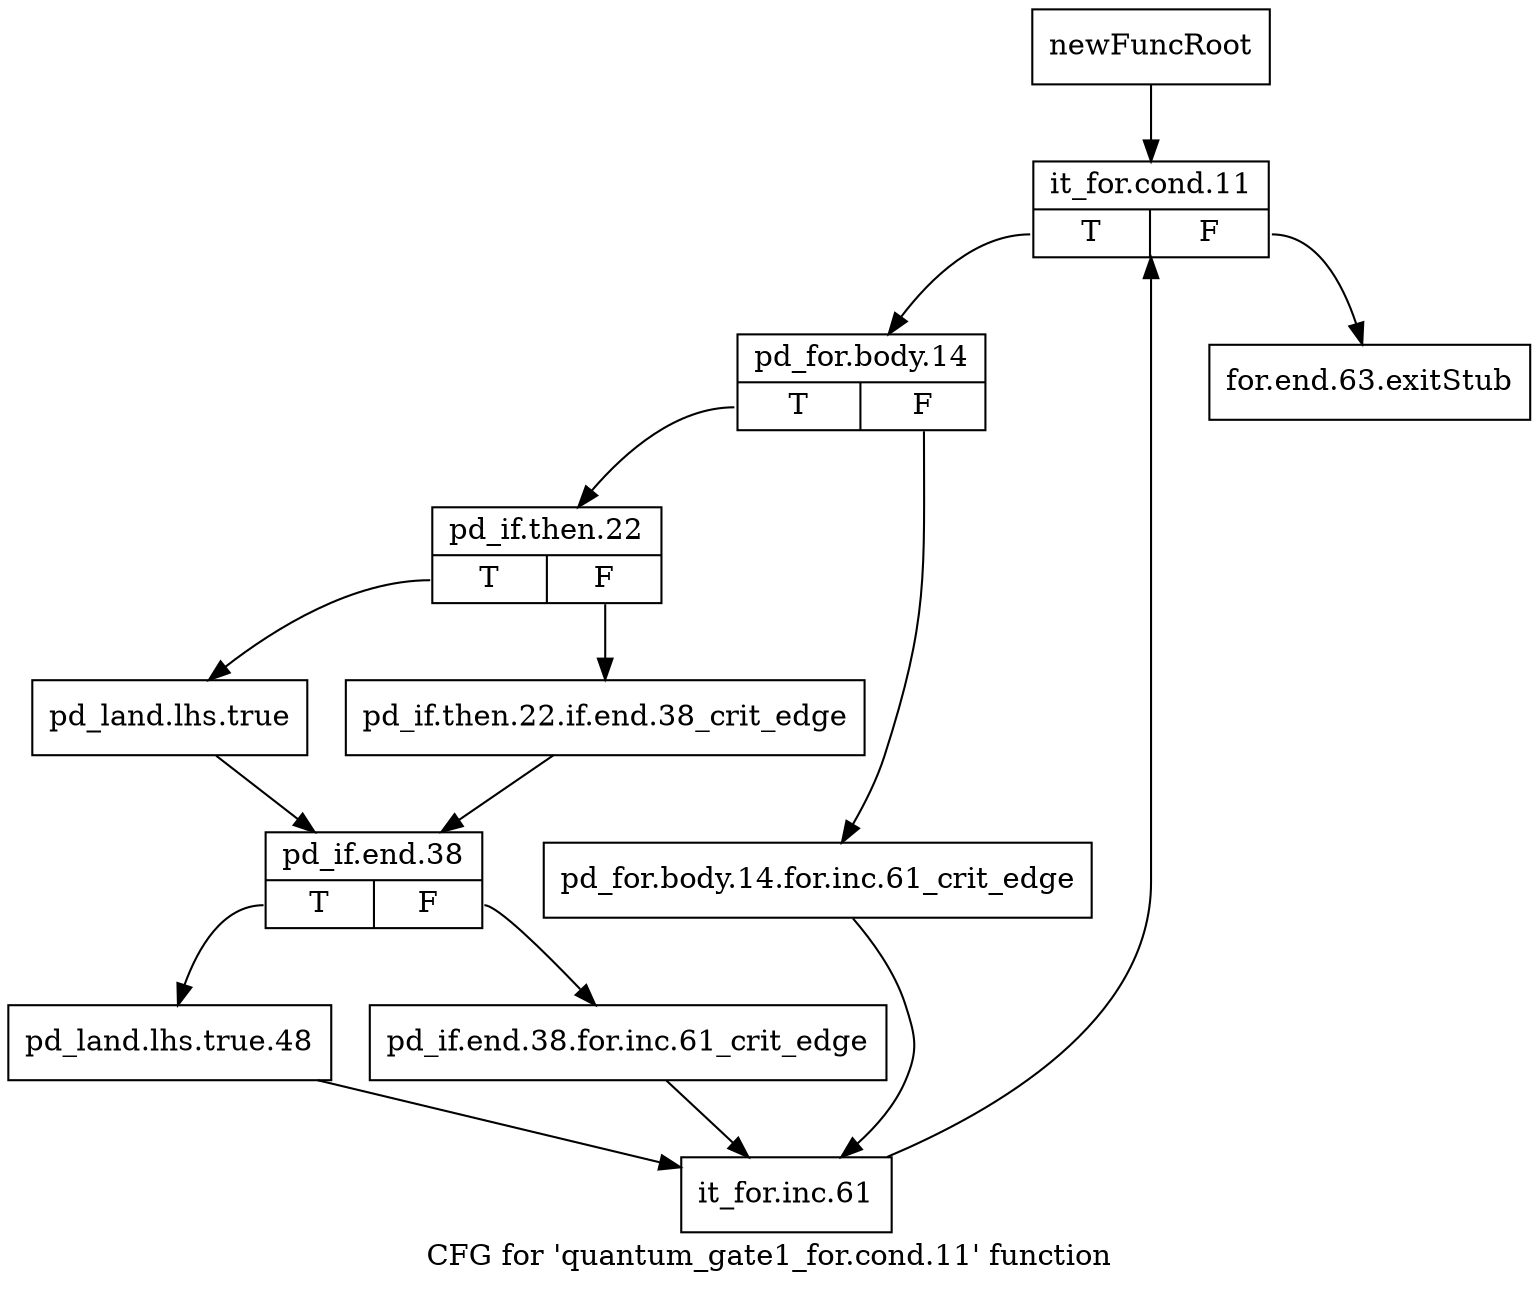 digraph "CFG for 'quantum_gate1_for.cond.11' function" {
	label="CFG for 'quantum_gate1_for.cond.11' function";

	Node0x1597e50 [shape=record,label="{newFuncRoot}"];
	Node0x1597e50 -> Node0x1597ef0;
	Node0x1597ea0 [shape=record,label="{for.end.63.exitStub}"];
	Node0x1597ef0 [shape=record,label="{it_for.cond.11|{<s0>T|<s1>F}}"];
	Node0x1597ef0:s0 -> Node0x1597f40;
	Node0x1597ef0:s1 -> Node0x1597ea0;
	Node0x1597f40 [shape=record,label="{pd_for.body.14|{<s0>T|<s1>F}}"];
	Node0x1597f40:s0 -> Node0x1597fe0;
	Node0x1597f40:s1 -> Node0x1597f90;
	Node0x1597f90 [shape=record,label="{pd_for.body.14.for.inc.61_crit_edge}"];
	Node0x1597f90 -> Node0x1688b30;
	Node0x1597fe0 [shape=record,label="{pd_if.then.22|{<s0>T|<s1>F}}"];
	Node0x1597fe0:s0 -> Node0x1598080;
	Node0x1597fe0:s1 -> Node0x1598030;
	Node0x1598030 [shape=record,label="{pd_if.then.22.if.end.38_crit_edge}"];
	Node0x1598030 -> Node0x15980d0;
	Node0x1598080 [shape=record,label="{pd_land.lhs.true}"];
	Node0x1598080 -> Node0x15980d0;
	Node0x15980d0 [shape=record,label="{pd_if.end.38|{<s0>T|<s1>F}}"];
	Node0x15980d0:s0 -> Node0x1688ae0;
	Node0x15980d0:s1 -> Node0x1598120;
	Node0x1598120 [shape=record,label="{pd_if.end.38.for.inc.61_crit_edge}"];
	Node0x1598120 -> Node0x1688b30;
	Node0x1688ae0 [shape=record,label="{pd_land.lhs.true.48}"];
	Node0x1688ae0 -> Node0x1688b30;
	Node0x1688b30 [shape=record,label="{it_for.inc.61}"];
	Node0x1688b30 -> Node0x1597ef0;
}
